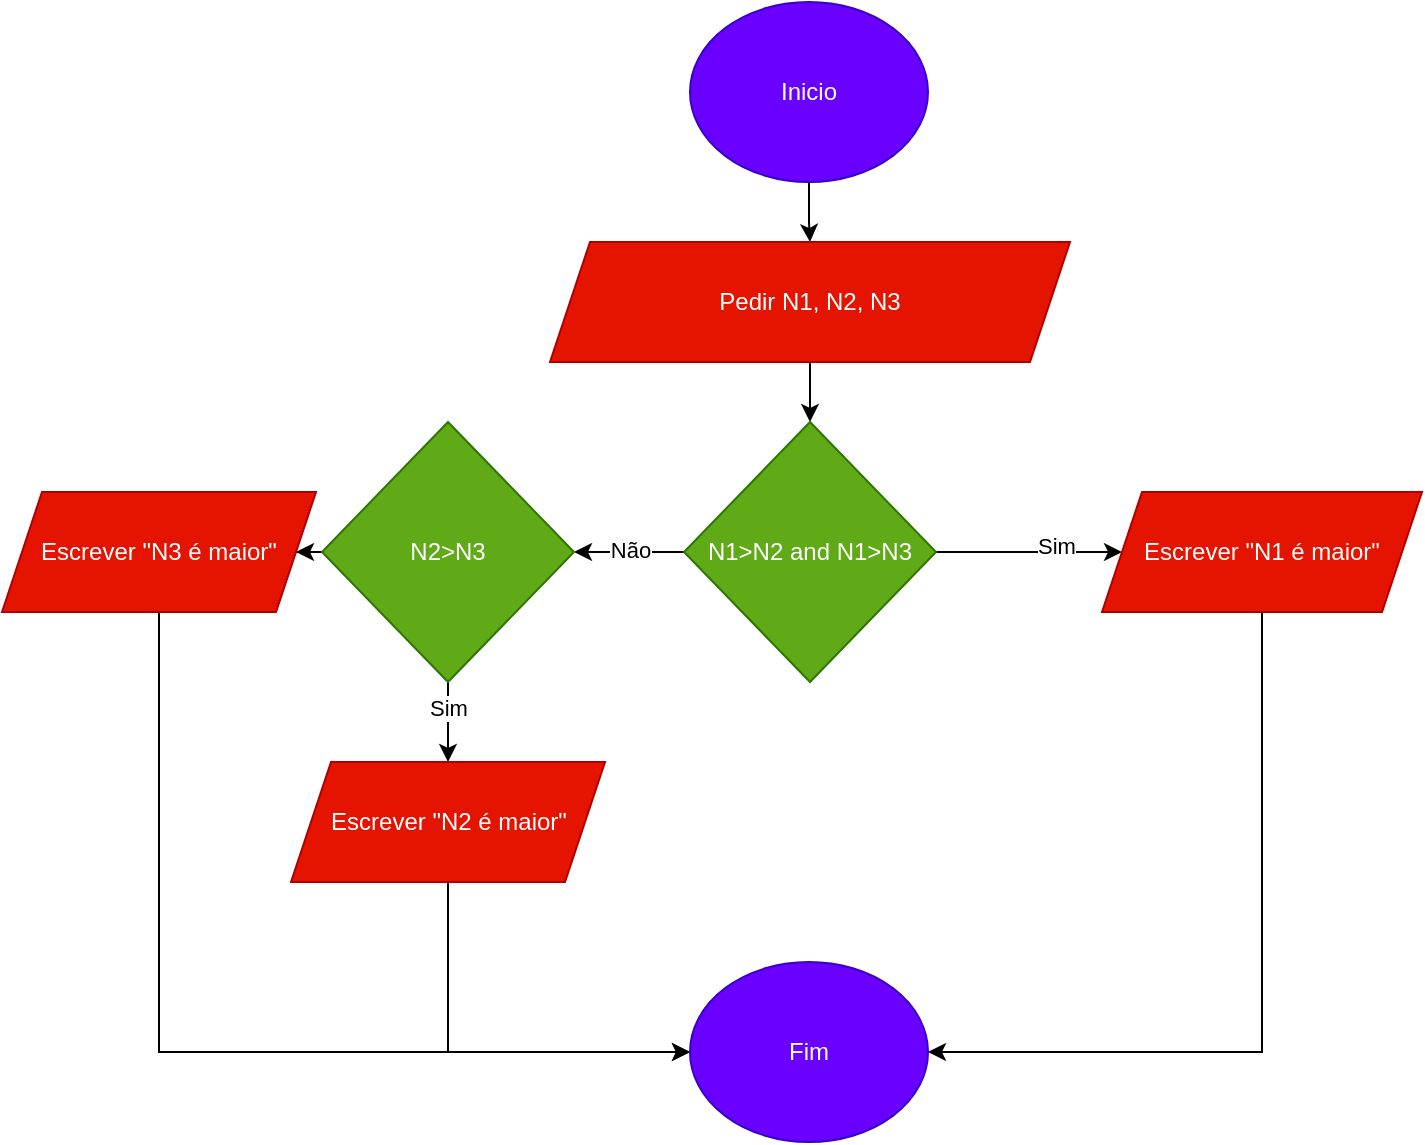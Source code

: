 <mxfile version="28.2.4">
  <diagram name="Página-1" id="4iUnGPk8eX9eYoRPvFoH">
    <mxGraphModel dx="1426" dy="777" grid="1" gridSize="10" guides="1" tooltips="1" connect="1" arrows="1" fold="1" page="1" pageScale="1" pageWidth="827" pageHeight="1169" math="0" shadow="0">
      <root>
        <mxCell id="0" />
        <mxCell id="1" parent="0" />
        <mxCell id="iD5cl9piEalMS1e9P42m-3" value="" style="edgeStyle=orthogonalEdgeStyle;rounded=0;orthogonalLoop=1;jettySize=auto;html=1;" parent="1" source="iD5cl9piEalMS1e9P42m-1" target="iD5cl9piEalMS1e9P42m-2" edge="1">
          <mxGeometry relative="1" as="geometry" />
        </mxCell>
        <mxCell id="iD5cl9piEalMS1e9P42m-1" value="Inicio" style="ellipse;whiteSpace=wrap;html=1;fillColor=#6a00ff;strokeColor=#3700CC;fontColor=#ffffff;" parent="1" vertex="1">
          <mxGeometry x="354" y="60" width="119" height="90" as="geometry" />
        </mxCell>
        <mxCell id="dbXYkPXYevpdWX7WdQCM-8" value="" style="edgeStyle=orthogonalEdgeStyle;rounded=0;orthogonalLoop=1;jettySize=auto;html=1;" edge="1" parent="1" source="iD5cl9piEalMS1e9P42m-2">
          <mxGeometry relative="1" as="geometry">
            <mxPoint x="414" y="270" as="targetPoint" />
          </mxGeometry>
        </mxCell>
        <mxCell id="iD5cl9piEalMS1e9P42m-2" value="Pedir N1, N2, N3" style="shape=parallelogram;perimeter=parallelogramPerimeter;whiteSpace=wrap;html=1;fixedSize=1;fillColor=#e51400;fontColor=#ffffff;strokeColor=#B20000;" parent="1" vertex="1">
          <mxGeometry x="284" y="180" width="260" height="60" as="geometry" />
        </mxCell>
        <mxCell id="dbXYkPXYevpdWX7WdQCM-23" value="" style="edgeStyle=orthogonalEdgeStyle;rounded=0;orthogonalLoop=1;jettySize=auto;html=1;" edge="1" parent="1" source="dbXYkPXYevpdWX7WdQCM-21" target="dbXYkPXYevpdWX7WdQCM-22">
          <mxGeometry relative="1" as="geometry" />
        </mxCell>
        <mxCell id="dbXYkPXYevpdWX7WdQCM-24" value="Não" style="edgeLabel;html=1;align=center;verticalAlign=middle;resizable=0;points=[];" vertex="1" connectable="0" parent="dbXYkPXYevpdWX7WdQCM-23">
          <mxGeometry x="-0.018" y="-1" relative="1" as="geometry">
            <mxPoint as="offset" />
          </mxGeometry>
        </mxCell>
        <mxCell id="dbXYkPXYevpdWX7WdQCM-26" value="" style="edgeStyle=orthogonalEdgeStyle;rounded=0;orthogonalLoop=1;jettySize=auto;html=1;" edge="1" parent="1" source="dbXYkPXYevpdWX7WdQCM-21" target="dbXYkPXYevpdWX7WdQCM-25">
          <mxGeometry relative="1" as="geometry" />
        </mxCell>
        <mxCell id="dbXYkPXYevpdWX7WdQCM-27" value="Sim" style="edgeLabel;html=1;align=center;verticalAlign=middle;resizable=0;points=[];" vertex="1" connectable="0" parent="dbXYkPXYevpdWX7WdQCM-26">
          <mxGeometry x="0.29" y="3" relative="1" as="geometry">
            <mxPoint as="offset" />
          </mxGeometry>
        </mxCell>
        <mxCell id="dbXYkPXYevpdWX7WdQCM-21" value="N1&amp;gt;N2 and N1&amp;gt;N3" style="rhombus;whiteSpace=wrap;html=1;fillColor=#60a917;fontColor=#ffffff;strokeColor=#2D7600;" vertex="1" parent="1">
          <mxGeometry x="351" y="270" width="126" height="130" as="geometry" />
        </mxCell>
        <mxCell id="dbXYkPXYevpdWX7WdQCM-29" value="" style="edgeStyle=orthogonalEdgeStyle;rounded=0;orthogonalLoop=1;jettySize=auto;html=1;" edge="1" parent="1" source="dbXYkPXYevpdWX7WdQCM-22" target="dbXYkPXYevpdWX7WdQCM-28">
          <mxGeometry relative="1" as="geometry" />
        </mxCell>
        <mxCell id="dbXYkPXYevpdWX7WdQCM-30" value="Sim" style="edgeLabel;html=1;align=center;verticalAlign=middle;resizable=0;points=[];" vertex="1" connectable="0" parent="dbXYkPXYevpdWX7WdQCM-29">
          <mxGeometry x="-0.35" relative="1" as="geometry">
            <mxPoint as="offset" />
          </mxGeometry>
        </mxCell>
        <mxCell id="dbXYkPXYevpdWX7WdQCM-32" value="" style="edgeStyle=orthogonalEdgeStyle;rounded=0;orthogonalLoop=1;jettySize=auto;html=1;" edge="1" parent="1" source="dbXYkPXYevpdWX7WdQCM-22" target="dbXYkPXYevpdWX7WdQCM-31">
          <mxGeometry relative="1" as="geometry" />
        </mxCell>
        <mxCell id="dbXYkPXYevpdWX7WdQCM-22" value="N2&amp;gt;N3" style="rhombus;whiteSpace=wrap;html=1;fillColor=#60a917;fontColor=#ffffff;strokeColor=#2D7600;" vertex="1" parent="1">
          <mxGeometry x="170" y="270" width="126" height="130" as="geometry" />
        </mxCell>
        <mxCell id="dbXYkPXYevpdWX7WdQCM-34" style="edgeStyle=orthogonalEdgeStyle;rounded=0;orthogonalLoop=1;jettySize=auto;html=1;exitX=0.5;exitY=1;exitDx=0;exitDy=0;entryX=1;entryY=0.5;entryDx=0;entryDy=0;" edge="1" parent="1" source="dbXYkPXYevpdWX7WdQCM-25" target="dbXYkPXYevpdWX7WdQCM-33">
          <mxGeometry relative="1" as="geometry" />
        </mxCell>
        <mxCell id="dbXYkPXYevpdWX7WdQCM-25" value="Escrever &quot;N1 é maior&quot;" style="shape=parallelogram;perimeter=parallelogramPerimeter;whiteSpace=wrap;html=1;fixedSize=1;fillColor=#e51400;fontColor=#ffffff;strokeColor=#B20000;" vertex="1" parent="1">
          <mxGeometry x="560" y="305" width="160" height="60" as="geometry" />
        </mxCell>
        <mxCell id="dbXYkPXYevpdWX7WdQCM-35" style="edgeStyle=orthogonalEdgeStyle;rounded=0;orthogonalLoop=1;jettySize=auto;html=1;exitX=0.5;exitY=1;exitDx=0;exitDy=0;entryX=0;entryY=0.5;entryDx=0;entryDy=0;" edge="1" parent="1" source="dbXYkPXYevpdWX7WdQCM-28" target="dbXYkPXYevpdWX7WdQCM-33">
          <mxGeometry relative="1" as="geometry" />
        </mxCell>
        <mxCell id="dbXYkPXYevpdWX7WdQCM-28" value="Escrever &quot;N2 é maior&quot;" style="shape=parallelogram;perimeter=parallelogramPerimeter;whiteSpace=wrap;html=1;fixedSize=1;fillColor=#e51400;fontColor=#ffffff;strokeColor=#B20000;" vertex="1" parent="1">
          <mxGeometry x="154.5" y="440" width="157" height="60" as="geometry" />
        </mxCell>
        <mxCell id="dbXYkPXYevpdWX7WdQCM-36" style="edgeStyle=orthogonalEdgeStyle;rounded=0;orthogonalLoop=1;jettySize=auto;html=1;exitX=0.5;exitY=1;exitDx=0;exitDy=0;entryX=0;entryY=0.5;entryDx=0;entryDy=0;" edge="1" parent="1" source="dbXYkPXYevpdWX7WdQCM-31" target="dbXYkPXYevpdWX7WdQCM-33">
          <mxGeometry relative="1" as="geometry" />
        </mxCell>
        <mxCell id="dbXYkPXYevpdWX7WdQCM-31" value="Escrever &quot;N3 é maior&quot;" style="shape=parallelogram;perimeter=parallelogramPerimeter;whiteSpace=wrap;html=1;fixedSize=1;fillColor=#e51400;fontColor=#ffffff;strokeColor=#B20000;" vertex="1" parent="1">
          <mxGeometry x="10" y="305" width="157" height="60" as="geometry" />
        </mxCell>
        <mxCell id="dbXYkPXYevpdWX7WdQCM-33" value="Fim" style="ellipse;whiteSpace=wrap;html=1;fillColor=#6a00ff;strokeColor=#3700CC;fontColor=#ffffff;" vertex="1" parent="1">
          <mxGeometry x="354" y="540" width="119" height="90" as="geometry" />
        </mxCell>
      </root>
    </mxGraphModel>
  </diagram>
</mxfile>
